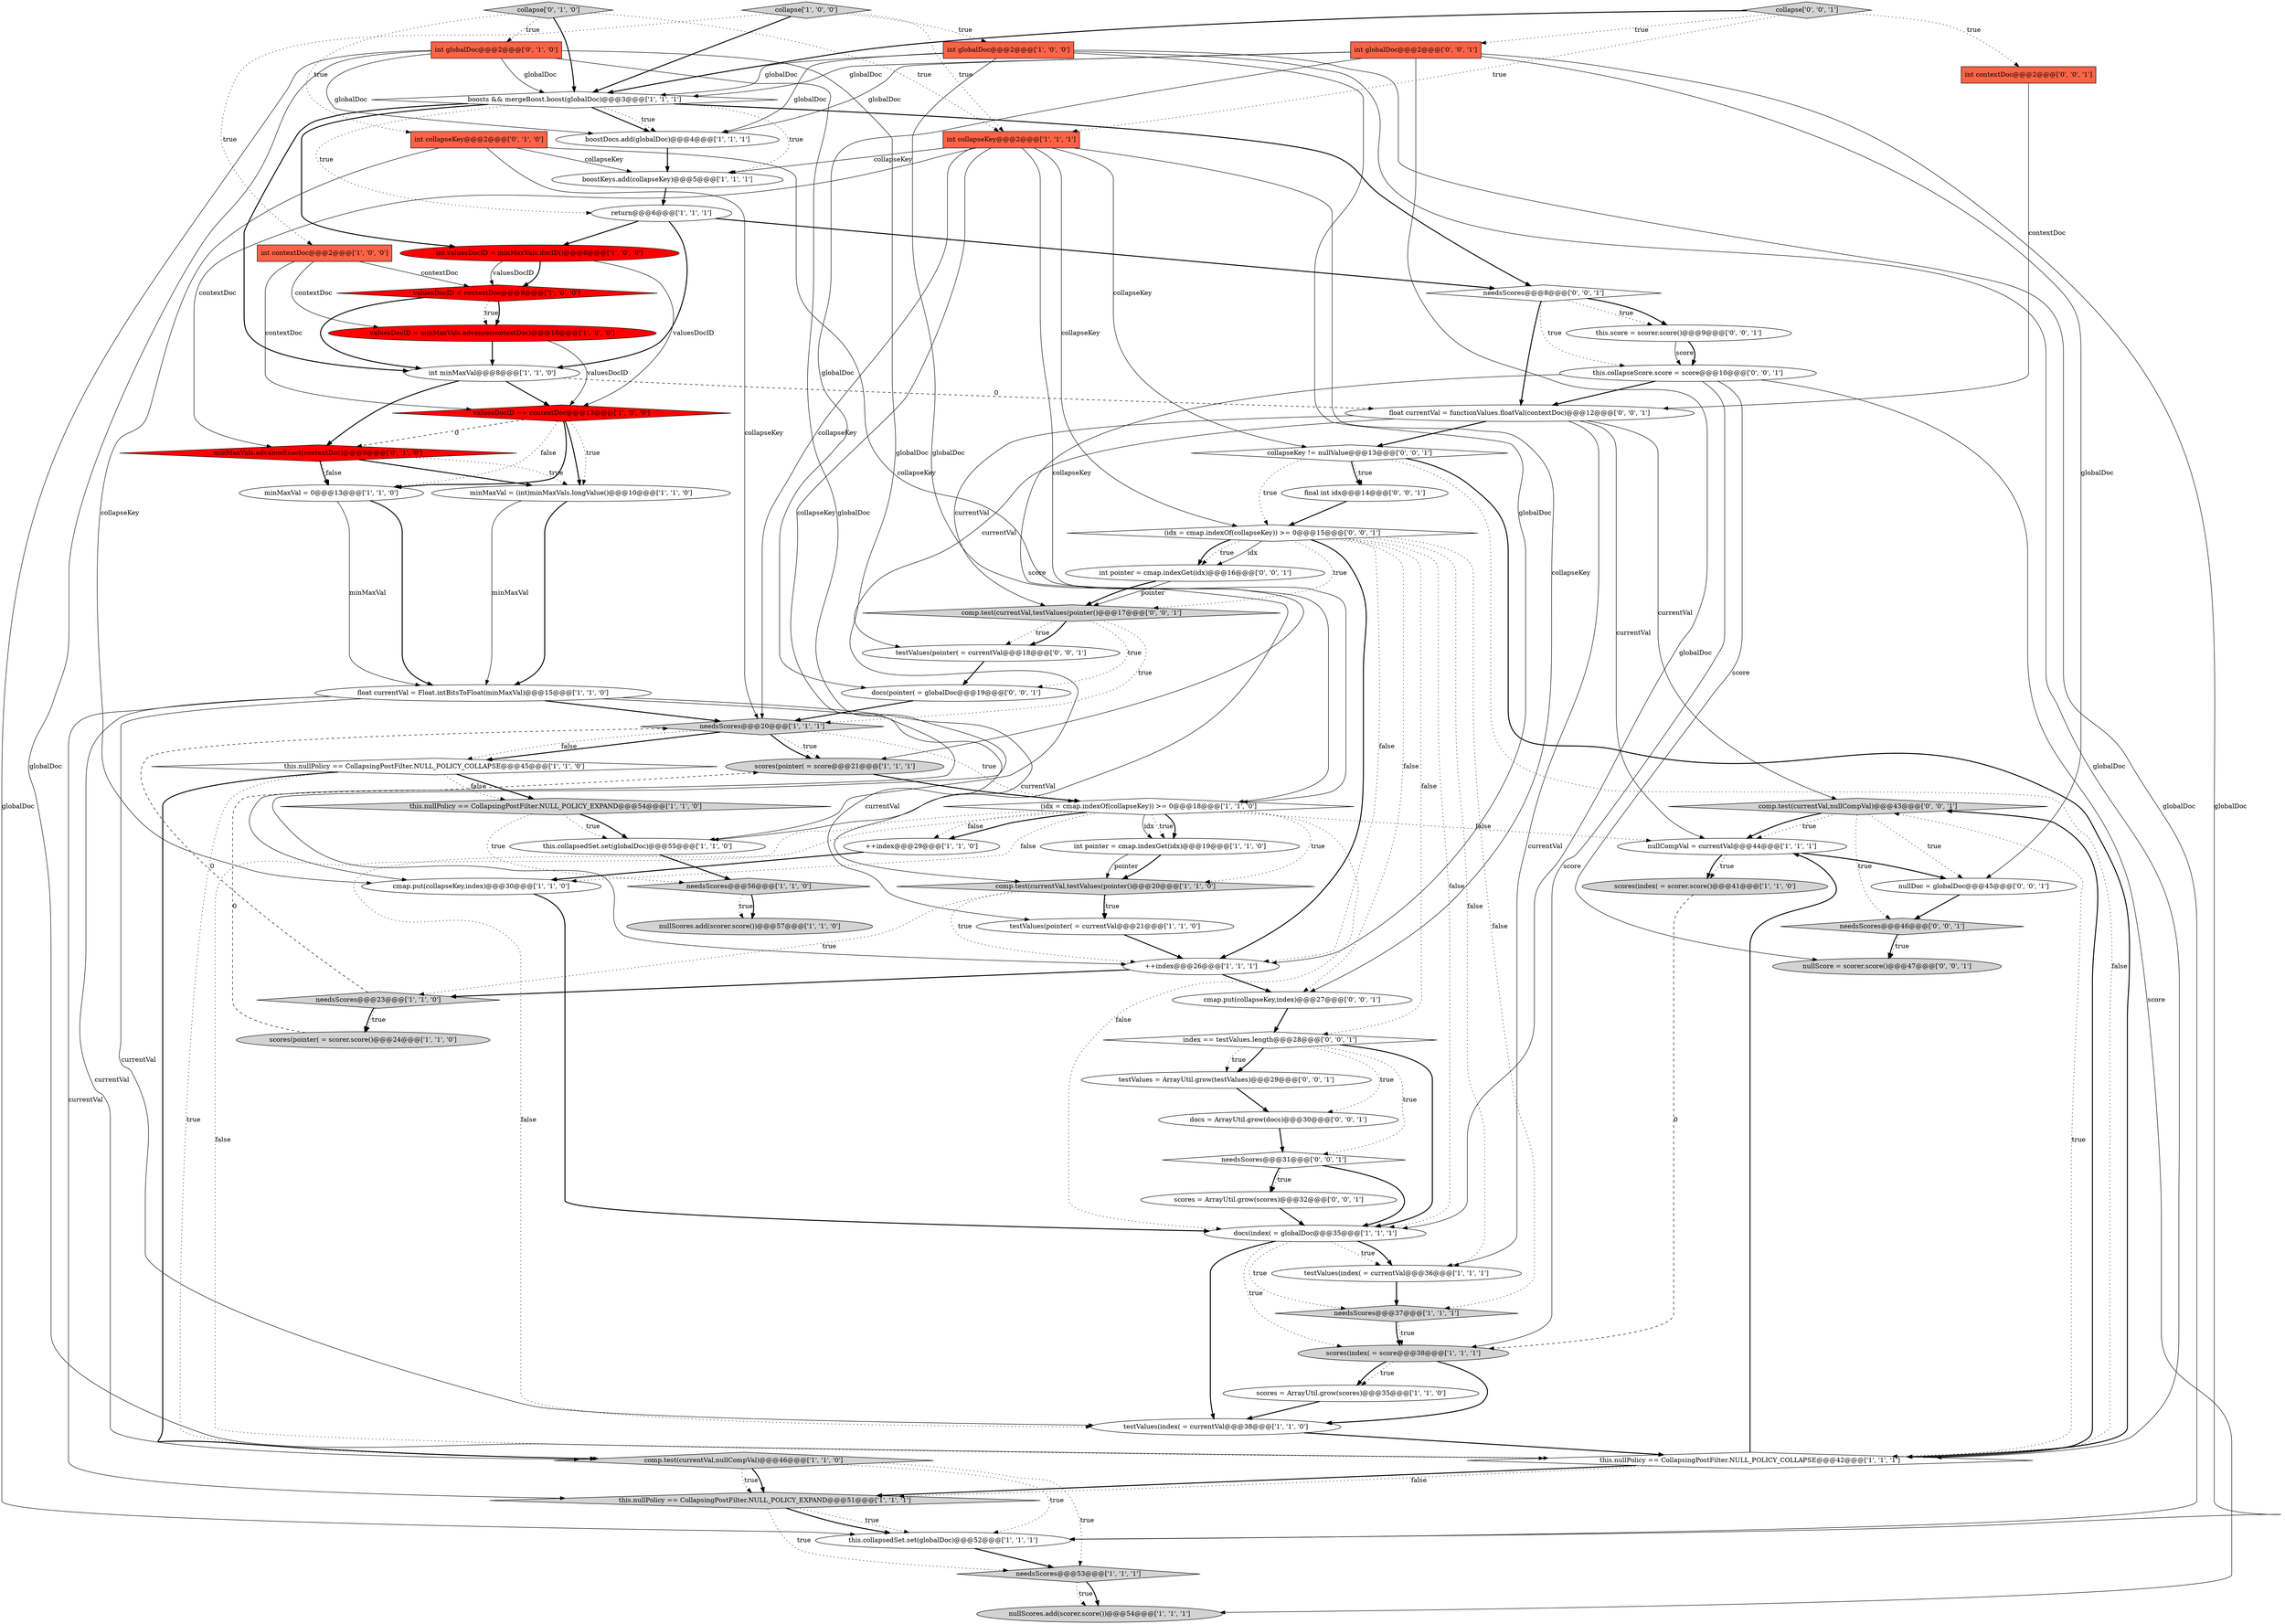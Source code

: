 digraph {
3 [style = filled, label = "return@@@6@@@['1', '1', '1']", fillcolor = white, shape = ellipse image = "AAA0AAABBB1BBB"];
38 [style = filled, label = "comp.test(currentVal,nullCompVal)@@@46@@@['1', '1', '0']", fillcolor = lightgray, shape = diamond image = "AAA0AAABBB1BBB"];
40 [style = filled, label = "cmap.put(collapseKey,index)@@@30@@@['1', '1', '0']", fillcolor = white, shape = ellipse image = "AAA0AAABBB1BBB"];
60 [style = filled, label = "final int idx@@@14@@@['0', '0', '1']", fillcolor = white, shape = ellipse image = "AAA0AAABBB3BBB"];
61 [style = filled, label = "(idx = cmap.indexOf(collapseKey)) >= 0@@@15@@@['0', '0', '1']", fillcolor = white, shape = diamond image = "AAA0AAABBB3BBB"];
8 [style = filled, label = "scores(pointer( = score@@@21@@@['1', '1', '1']", fillcolor = lightgray, shape = ellipse image = "AAA0AAABBB1BBB"];
27 [style = filled, label = "minMaxVal = (int)minMaxVals.longValue()@@@10@@@['1', '1', '0']", fillcolor = white, shape = ellipse image = "AAA0AAABBB1BBB"];
55 [style = filled, label = "docs(pointer( = globalDoc@@@19@@@['0', '0', '1']", fillcolor = white, shape = ellipse image = "AAA0AAABBB3BBB"];
42 [style = filled, label = "needsScores@@@56@@@['1', '1', '0']", fillcolor = lightgray, shape = diamond image = "AAA0AAABBB1BBB"];
72 [style = filled, label = "float currentVal = functionValues.floatVal(contextDoc)@@@12@@@['0', '0', '1']", fillcolor = white, shape = ellipse image = "AAA0AAABBB3BBB"];
5 [style = filled, label = "boosts && mergeBoost.boost(globalDoc)@@@3@@@['1', '1', '1']", fillcolor = white, shape = diamond image = "AAA0AAABBB1BBB"];
53 [style = filled, label = "comp.test(currentVal,nullCompVal)@@@43@@@['0', '0', '1']", fillcolor = lightgray, shape = diamond image = "AAA0AAABBB3BBB"];
19 [style = filled, label = "scores = ArrayUtil.grow(scores)@@@35@@@['1', '1', '0']", fillcolor = white, shape = ellipse image = "AAA0AAABBB1BBB"];
14 [style = filled, label = "testValues(pointer( = currentVal@@@21@@@['1', '1', '0']", fillcolor = white, shape = ellipse image = "AAA0AAABBB1BBB"];
17 [style = filled, label = "scores(index( = score@@@38@@@['1', '1', '1']", fillcolor = lightgray, shape = ellipse image = "AAA0AAABBB1BBB"];
12 [style = filled, label = "needsScores@@@23@@@['1', '1', '0']", fillcolor = lightgray, shape = diamond image = "AAA0AAABBB1BBB"];
64 [style = filled, label = "needsScores@@@46@@@['0', '0', '1']", fillcolor = lightgray, shape = diamond image = "AAA0AAABBB3BBB"];
58 [style = filled, label = "testValues = ArrayUtil.grow(testValues)@@@29@@@['0', '0', '1']", fillcolor = white, shape = ellipse image = "AAA0AAABBB3BBB"];
20 [style = filled, label = "nullScores.add(scorer.score())@@@57@@@['1', '1', '0']", fillcolor = lightgray, shape = ellipse image = "AAA0AAABBB1BBB"];
24 [style = filled, label = "float currentVal = Float.intBitsToFloat(minMaxVal)@@@15@@@['1', '1', '0']", fillcolor = white, shape = ellipse image = "AAA0AAABBB1BBB"];
44 [style = filled, label = "needsScores@@@37@@@['1', '1', '1']", fillcolor = lightgray, shape = diamond image = "AAA0AAABBB1BBB"];
69 [style = filled, label = "needsScores@@@8@@@['0', '0', '1']", fillcolor = white, shape = diamond image = "AAA0AAABBB3BBB"];
30 [style = filled, label = "testValues(index( = currentVal@@@36@@@['1', '1', '1']", fillcolor = white, shape = ellipse image = "AAA0AAABBB1BBB"];
35 [style = filled, label = "(idx = cmap.indexOf(collapseKey)) >= 0@@@18@@@['1', '1', '0']", fillcolor = white, shape = diamond image = "AAA0AAABBB1BBB"];
70 [style = filled, label = "this.collapseScore.score = score@@@10@@@['0', '0', '1']", fillcolor = white, shape = ellipse image = "AAA0AAABBB3BBB"];
29 [style = filled, label = "int collapseKey@@@2@@@['1', '1', '1']", fillcolor = tomato, shape = box image = "AAA0AAABBB1BBB"];
6 [style = filled, label = "needsScores@@@20@@@['1', '1', '1']", fillcolor = lightgray, shape = diamond image = "AAA0AAABBB1BBB"];
7 [style = filled, label = "this.nullPolicy == CollapsingPostFilter.NULL_POLICY_EXPAND@@@51@@@['1', '1', '1']", fillcolor = lightgray, shape = diamond image = "AAA0AAABBB1BBB"];
36 [style = filled, label = "int pointer = cmap.indexGet(idx)@@@19@@@['1', '1', '0']", fillcolor = white, shape = ellipse image = "AAA0AAABBB1BBB"];
57 [style = filled, label = "index == testValues.length@@@28@@@['0', '0', '1']", fillcolor = white, shape = diamond image = "AAA0AAABBB3BBB"];
52 [style = filled, label = "this.score = scorer.score()@@@9@@@['0', '0', '1']", fillcolor = white, shape = ellipse image = "AAA0AAABBB3BBB"];
32 [style = filled, label = "nullScores.add(scorer.score())@@@54@@@['1', '1', '1']", fillcolor = lightgray, shape = ellipse image = "AAA0AAABBB1BBB"];
11 [style = filled, label = "int contextDoc@@@2@@@['1', '0', '0']", fillcolor = tomato, shape = box image = "AAA0AAABBB1BBB"];
31 [style = filled, label = "valuesDocID < contextDoc@@@9@@@['1', '0', '0']", fillcolor = red, shape = diamond image = "AAA1AAABBB1BBB"];
54 [style = filled, label = "testValues(pointer( = currentVal@@@18@@@['0', '0', '1']", fillcolor = white, shape = ellipse image = "AAA0AAABBB3BBB"];
13 [style = filled, label = "this.nullPolicy == CollapsingPostFilter.NULL_POLICY_EXPAND@@@54@@@['1', '1', '0']", fillcolor = lightgray, shape = diamond image = "AAA0AAABBB1BBB"];
2 [style = filled, label = "testValues(index( = currentVal@@@38@@@['1', '1', '0']", fillcolor = white, shape = ellipse image = "AAA0AAABBB1BBB"];
46 [style = filled, label = "collapse['0', '1', '0']", fillcolor = lightgray, shape = diamond image = "AAA0AAABBB2BBB"];
10 [style = filled, label = "int valuesDocID = minMaxVals.docID()@@@8@@@['1', '0', '0']", fillcolor = red, shape = ellipse image = "AAA1AAABBB1BBB"];
43 [style = filled, label = "this.collapsedSet.set(globalDoc)@@@55@@@['1', '1', '0']", fillcolor = white, shape = ellipse image = "AAA0AAABBB1BBB"];
48 [style = filled, label = "int collapseKey@@@2@@@['0', '1', '0']", fillcolor = tomato, shape = box image = "AAA0AAABBB2BBB"];
63 [style = filled, label = "int contextDoc@@@2@@@['0', '0', '1']", fillcolor = tomato, shape = box image = "AAA0AAABBB3BBB"];
56 [style = filled, label = "cmap.put(collapseKey,index)@@@27@@@['0', '0', '1']", fillcolor = white, shape = ellipse image = "AAA0AAABBB3BBB"];
34 [style = filled, label = "nullCompVal = currentVal@@@44@@@['1', '1', '1']", fillcolor = white, shape = ellipse image = "AAA0AAABBB1BBB"];
68 [style = filled, label = "comp.test(currentVal,testValues(pointer()@@@17@@@['0', '0', '1']", fillcolor = lightgray, shape = diamond image = "AAA0AAABBB3BBB"];
73 [style = filled, label = "nullScore = scorer.score()@@@47@@@['0', '0', '1']", fillcolor = lightgray, shape = ellipse image = "AAA0AAABBB3BBB"];
39 [style = filled, label = "this.collapsedSet.set(globalDoc)@@@52@@@['1', '1', '1']", fillcolor = white, shape = ellipse image = "AAA0AAABBB1BBB"];
49 [style = filled, label = "minMaxVals.advanceExact(contextDoc)@@@9@@@['0', '1', '0']", fillcolor = red, shape = diamond image = "AAA1AAABBB2BBB"];
62 [style = filled, label = "needsScores@@@31@@@['0', '0', '1']", fillcolor = white, shape = diamond image = "AAA0AAABBB3BBB"];
65 [style = filled, label = "docs = ArrayUtil.grow(docs)@@@30@@@['0', '0', '1']", fillcolor = white, shape = ellipse image = "AAA0AAABBB3BBB"];
66 [style = filled, label = "int globalDoc@@@2@@@['0', '0', '1']", fillcolor = tomato, shape = box image = "AAA0AAABBB3BBB"];
22 [style = filled, label = "boostKeys.add(collapseKey)@@@5@@@['1', '1', '1']", fillcolor = white, shape = ellipse image = "AAA0AAABBB1BBB"];
33 [style = filled, label = "boostDocs.add(globalDoc)@@@4@@@['1', '1', '1']", fillcolor = white, shape = ellipse image = "AAA0AAABBB1BBB"];
25 [style = filled, label = "this.nullPolicy == CollapsingPostFilter.NULL_POLICY_COLLAPSE@@@42@@@['1', '1', '1']", fillcolor = white, shape = diamond image = "AAA0AAABBB1BBB"];
47 [style = filled, label = "int globalDoc@@@2@@@['0', '1', '0']", fillcolor = tomato, shape = box image = "AAA0AAABBB2BBB"];
1 [style = filled, label = "scores(index( = scorer.score()@@@41@@@['1', '1', '0']", fillcolor = lightgray, shape = ellipse image = "AAA0AAABBB1BBB"];
51 [style = filled, label = "scores = ArrayUtil.grow(scores)@@@32@@@['0', '0', '1']", fillcolor = white, shape = ellipse image = "AAA0AAABBB3BBB"];
59 [style = filled, label = "collapseKey != nullValue@@@13@@@['0', '0', '1']", fillcolor = white, shape = diamond image = "AAA0AAABBB3BBB"];
26 [style = filled, label = "int minMaxVal@@@8@@@['1', '1', '0']", fillcolor = white, shape = ellipse image = "AAA0AAABBB1BBB"];
15 [style = filled, label = "collapse['1', '0', '0']", fillcolor = lightgray, shape = diamond image = "AAA0AAABBB1BBB"];
41 [style = filled, label = "this.nullPolicy == CollapsingPostFilter.NULL_POLICY_COLLAPSE@@@45@@@['1', '1', '0']", fillcolor = white, shape = diamond image = "AAA0AAABBB1BBB"];
67 [style = filled, label = "int pointer = cmap.indexGet(idx)@@@16@@@['0', '0', '1']", fillcolor = white, shape = ellipse image = "AAA0AAABBB3BBB"];
18 [style = filled, label = "++index@@@26@@@['1', '1', '1']", fillcolor = white, shape = ellipse image = "AAA0AAABBB1BBB"];
37 [style = filled, label = "scores(pointer( = scorer.score()@@@24@@@['1', '1', '0']", fillcolor = lightgray, shape = ellipse image = "AAA0AAABBB1BBB"];
71 [style = filled, label = "nullDoc = globalDoc@@@45@@@['0', '0', '1']", fillcolor = white, shape = ellipse image = "AAA0AAABBB3BBB"];
45 [style = filled, label = "minMaxVal = 0@@@13@@@['1', '1', '0']", fillcolor = white, shape = ellipse image = "AAA0AAABBB1BBB"];
16 [style = filled, label = "++index@@@29@@@['1', '1', '0']", fillcolor = white, shape = ellipse image = "AAA0AAABBB1BBB"];
50 [style = filled, label = "collapse['0', '0', '1']", fillcolor = lightgray, shape = diamond image = "AAA0AAABBB3BBB"];
21 [style = filled, label = "comp.test(currentVal,testValues(pointer()@@@20@@@['1', '1', '0']", fillcolor = lightgray, shape = diamond image = "AAA0AAABBB1BBB"];
4 [style = filled, label = "needsScores@@@53@@@['1', '1', '1']", fillcolor = lightgray, shape = diamond image = "AAA0AAABBB1BBB"];
0 [style = filled, label = "valuesDocID == contextDoc@@@13@@@['1', '0', '0']", fillcolor = red, shape = diamond image = "AAA1AAABBB1BBB"];
28 [style = filled, label = "docs(index( = globalDoc@@@35@@@['1', '1', '1']", fillcolor = white, shape = ellipse image = "AAA0AAABBB1BBB"];
9 [style = filled, label = "int globalDoc@@@2@@@['1', '0', '0']", fillcolor = tomato, shape = box image = "AAA0AAABBB1BBB"];
23 [style = filled, label = "valuesDocID = minMaxVals.advance(contextDoc)@@@10@@@['1', '0', '0']", fillcolor = red, shape = ellipse image = "AAA1AAABBB1BBB"];
54->55 [style = bold, label=""];
21->12 [style = dotted, label="true"];
64->73 [style = dotted, label="true"];
11->0 [style = solid, label="contextDoc"];
25->34 [style = bold, label=""];
70->32 [style = solid, label="score"];
21->18 [style = dotted, label="true"];
46->5 [style = bold, label=""];
65->62 [style = bold, label=""];
38->39 [style = dotted, label="true"];
43->42 [style = bold, label=""];
25->53 [style = bold, label=""];
63->72 [style = solid, label="contextDoc"];
47->25 [style = solid, label="globalDoc"];
70->8 [style = solid, label="score"];
29->22 [style = solid, label="collapseKey"];
48->35 [style = solid, label="collapseKey"];
57->58 [style = bold, label=""];
67->68 [style = solid, label="pointer"];
7->39 [style = dotted, label="true"];
64->73 [style = bold, label=""];
41->38 [style = dotted, label="true"];
45->24 [style = bold, label=""];
15->9 [style = dotted, label="true"];
70->17 [style = solid, label="score"];
28->30 [style = dotted, label="true"];
57->65 [style = dotted, label="true"];
48->6 [style = solid, label="collapseKey"];
49->45 [style = dotted, label="false"];
29->6 [style = solid, label="collapseKey"];
26->72 [style = dashed, label="0"];
9->5 [style = solid, label="globalDoc"];
48->40 [style = solid, label="collapseKey"];
5->22 [style = dotted, label="true"];
53->34 [style = bold, label=""];
38->7 [style = dotted, label="true"];
38->7 [style = bold, label=""];
71->64 [style = bold, label=""];
15->29 [style = dotted, label="true"];
50->5 [style = bold, label=""];
46->48 [style = dotted, label="true"];
69->72 [style = bold, label=""];
10->0 [style = solid, label="valuesDocID"];
6->41 [style = bold, label=""];
67->68 [style = bold, label=""];
11->31 [style = solid, label="contextDoc"];
9->43 [style = solid, label="globalDoc"];
66->71 [style = solid, label="globalDoc"];
61->56 [style = dotted, label="false"];
66->39 [style = solid, label="globalDoc"];
35->34 [style = dotted, label="false"];
0->49 [style = dashed, label="0"];
2->25 [style = bold, label=""];
41->13 [style = bold, label=""];
72->34 [style = solid, label="currentVal"];
53->34 [style = dotted, label="true"];
59->60 [style = dotted, label="true"];
5->10 [style = bold, label=""];
66->28 [style = solid, label="globalDoc"];
16->40 [style = bold, label=""];
59->61 [style = dotted, label="true"];
10->31 [style = bold, label=""];
46->29 [style = dotted, label="true"];
59->60 [style = bold, label=""];
28->30 [style = bold, label=""];
5->33 [style = bold, label=""];
51->28 [style = bold, label=""];
72->30 [style = solid, label="currentVal"];
35->16 [style = dotted, label="false"];
66->55 [style = solid, label="globalDoc"];
50->66 [style = dotted, label="true"];
18->12 [style = bold, label=""];
26->49 [style = bold, label=""];
35->21 [style = dotted, label="true"];
53->64 [style = dotted, label="true"];
38->4 [style = dotted, label="true"];
18->56 [style = bold, label=""];
5->33 [style = dotted, label="true"];
61->30 [style = dotted, label="false"];
19->2 [style = bold, label=""];
56->57 [style = bold, label=""];
5->3 [style = dotted, label="true"];
28->17 [style = dotted, label="true"];
25->7 [style = bold, label=""];
44->17 [style = bold, label=""];
39->4 [style = bold, label=""];
24->7 [style = solid, label="currentVal"];
49->27 [style = dotted, label="true"];
12->37 [style = bold, label=""];
47->5 [style = solid, label="globalDoc"];
72->68 [style = solid, label="currentVal"];
61->18 [style = dotted, label="false"];
34->71 [style = bold, label=""];
3->10 [style = bold, label=""];
26->0 [style = bold, label=""];
61->44 [style = dotted, label="false"];
68->54 [style = dotted, label="true"];
17->2 [style = bold, label=""];
28->44 [style = dotted, label="true"];
47->43 [style = solid, label="globalDoc"];
59->25 [style = dotted, label="false"];
31->23 [style = dotted, label="true"];
10->31 [style = solid, label="valuesDocID"];
13->43 [style = bold, label=""];
61->18 [style = bold, label=""];
62->28 [style = bold, label=""];
68->55 [style = dotted, label="true"];
37->8 [style = dashed, label="0"];
14->18 [style = bold, label=""];
41->38 [style = bold, label=""];
4->32 [style = dotted, label="true"];
25->53 [style = dotted, label="true"];
70->73 [style = solid, label="score"];
30->44 [style = bold, label=""];
12->37 [style = dotted, label="true"];
61->67 [style = solid, label="idx"];
24->21 [style = solid, label="currentVal"];
49->45 [style = bold, label=""];
24->38 [style = solid, label="currentVal"];
59->25 [style = bold, label=""];
62->51 [style = bold, label=""];
24->14 [style = solid, label="currentVal"];
41->13 [style = dotted, label="false"];
0->45 [style = bold, label=""];
52->70 [style = solid, label="score"];
46->47 [style = dotted, label="true"];
5->26 [style = bold, label=""];
3->26 [style = bold, label=""];
45->24 [style = solid, label="minMaxVal"];
34->1 [style = dotted, label="true"];
69->70 [style = dotted, label="true"];
50->29 [style = dotted, label="true"];
72->59 [style = bold, label=""];
35->25 [style = dotted, label="false"];
47->39 [style = solid, label="globalDoc"];
8->35 [style = bold, label=""];
44->17 [style = dotted, label="true"];
69->52 [style = dotted, label="true"];
52->70 [style = bold, label=""];
29->40 [style = solid, label="collapseKey"];
72->54 [style = solid, label="currentVal"];
57->58 [style = dotted, label="true"];
31->26 [style = bold, label=""];
12->6 [style = dashed, label="0"];
60->61 [style = bold, label=""];
29->61 [style = solid, label="collapseKey"];
48->22 [style = solid, label="collapseKey"];
47->33 [style = solid, label="globalDoc"];
7->39 [style = bold, label=""];
6->8 [style = dotted, label="true"];
66->33 [style = solid, label="globalDoc"];
9->25 [style = solid, label="globalDoc"];
17->19 [style = dotted, label="true"];
15->11 [style = dotted, label="true"];
61->68 [style = dotted, label="true"];
50->63 [style = dotted, label="true"];
3->69 [style = bold, label=""];
9->39 [style = solid, label="globalDoc"];
42->20 [style = dotted, label="true"];
55->6 [style = bold, label=""];
9->18 [style = solid, label="globalDoc"];
27->24 [style = bold, label=""];
70->72 [style = bold, label=""];
35->28 [style = dotted, label="false"];
58->65 [style = bold, label=""];
29->35 [style = solid, label="collapseKey"];
33->22 [style = bold, label=""];
61->67 [style = bold, label=""];
21->14 [style = bold, label=""];
66->5 [style = solid, label="globalDoc"];
57->62 [style = dotted, label="true"];
72->53 [style = solid, label="currentVal"];
27->24 [style = solid, label="minMaxVal"];
31->23 [style = bold, label=""];
35->16 [style = bold, label=""];
57->28 [style = bold, label=""];
0->27 [style = bold, label=""];
34->1 [style = bold, label=""];
35->36 [style = dotted, label="true"];
42->20 [style = bold, label=""];
23->26 [style = bold, label=""];
53->71 [style = dotted, label="true"];
13->42 [style = dotted, label="true"];
40->28 [style = bold, label=""];
49->27 [style = bold, label=""];
61->28 [style = dotted, label="false"];
9->33 [style = solid, label="globalDoc"];
17->19 [style = bold, label=""];
13->43 [style = dotted, label="true"];
15->5 [style = bold, label=""];
61->57 [style = dotted, label="false"];
35->2 [style = dotted, label="false"];
22->3 [style = bold, label=""];
11->23 [style = solid, label="contextDoc"];
62->51 [style = dotted, label="true"];
36->21 [style = bold, label=""];
35->40 [style = dotted, label="false"];
28->2 [style = bold, label=""];
23->0 [style = solid, label="valuesDocID"];
24->2 [style = solid, label="currentVal"];
36->21 [style = solid, label="pointer"];
68->6 [style = dotted, label="true"];
1->17 [style = dashed, label="0"];
29->59 [style = solid, label="collapseKey"];
29->49 [style = solid, label="contextDoc"];
5->69 [style = bold, label=""];
61->67 [style = dotted, label="true"];
25->7 [style = dotted, label="false"];
6->41 [style = dotted, label="false"];
21->14 [style = dotted, label="true"];
7->4 [style = dotted, label="true"];
6->8 [style = bold, label=""];
6->35 [style = dotted, label="true"];
35->36 [style = bold, label=""];
0->27 [style = dotted, label="true"];
69->52 [style = bold, label=""];
24->6 [style = bold, label=""];
47->18 [style = solid, label="globalDoc"];
68->54 [style = bold, label=""];
29->56 [style = solid, label="collapseKey"];
4->32 [style = bold, label=""];
35->36 [style = solid, label="idx"];
0->45 [style = dotted, label="false"];
}
